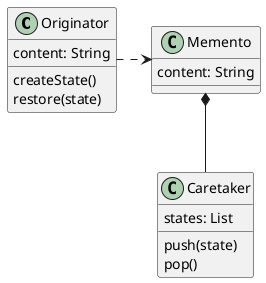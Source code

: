 @startuml

class Originator {
 content: String
 createState()
 restore(state)
}

class Memento {
    content: String
}

class Caretaker {
    states: List
    push(state)
    pop()
}

Originator .right.> Memento
Memento *-- Caretaker
@enduml
